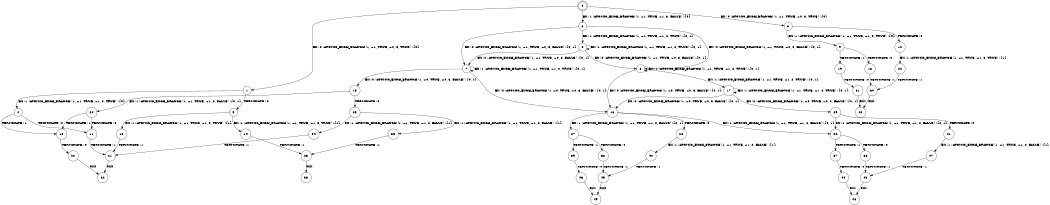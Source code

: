 digraph BCG {
size = "7, 10.5";
center = TRUE;
node [shape = circle];
0 [peripheries = 2];
0 -> 1 [label = "EX !0 !ATOMIC_EXCH_BRANCH (1, +1, TRUE, +0, 3, TRUE) !{0}"];
0 -> 2 [label = "EX !1 !ATOMIC_EXCH_BRANCH (1, +1, TRUE, +1, 3, FALSE) !{0}"];
0 -> 3 [label = "EX !0 !ATOMIC_EXCH_BRANCH (1, +1, TRUE, +0, 3, TRUE) !{0}"];
1 -> 4 [label = "EX !1 !ATOMIC_EXCH_BRANCH (1, +1, TRUE, +1, 3, TRUE) !{0}"];
1 -> 5 [label = "TERMINATE !0"];
2 -> 6 [label = "EX !1 !ATOMIC_EXCH_BRANCH (1, +1, TRUE, +1, 2, TRUE) !{0, 1}"];
2 -> 7 [label = "EX !0 !ATOMIC_EXCH_BRANCH (1, +1, TRUE, +0, 3, FALSE) !{0, 1}"];
2 -> 8 [label = "EX !0 !ATOMIC_EXCH_BRANCH (1, +1, TRUE, +0, 3, FALSE) !{0, 1}"];
3 -> 9 [label = "EX !1 !ATOMIC_EXCH_BRANCH (1, +1, TRUE, +1, 3, TRUE) !{0}"];
3 -> 10 [label = "TERMINATE !0"];
4 -> 11 [label = "TERMINATE !0"];
4 -> 12 [label = "TERMINATE !1"];
5 -> 13 [label = "EX !1 !ATOMIC_EXCH_BRANCH (1, +1, TRUE, +1, 3, TRUE) !{1}"];
5 -> 14 [label = "EX !1 !ATOMIC_EXCH_BRANCH (1, +1, TRUE, +1, 3, TRUE) !{1}"];
6 -> 6 [label = "EX !1 !ATOMIC_EXCH_BRANCH (1, +1, TRUE, +1, 2, TRUE) !{0, 1}"];
6 -> 7 [label = "EX !0 !ATOMIC_EXCH_BRANCH (1, +1, TRUE, +0, 3, FALSE) !{0, 1}"];
6 -> 8 [label = "EX !0 !ATOMIC_EXCH_BRANCH (1, +1, TRUE, +0, 3, FALSE) !{0, 1}"];
7 -> 15 [label = "EX !0 !ATOMIC_EXCH_BRANCH (1, +0, TRUE, +0, 3, FALSE) !{0, 1}"];
7 -> 7 [label = "EX !1 !ATOMIC_EXCH_BRANCH (1, +1, TRUE, +1, 2, TRUE) !{0, 1}"];
7 -> 16 [label = "EX !0 !ATOMIC_EXCH_BRANCH (1, +0, TRUE, +0, 3, FALSE) !{0, 1}"];
8 -> 17 [label = "EX !1 !ATOMIC_EXCH_BRANCH (1, +1, TRUE, +1, 2, TRUE) !{0, 1}"];
8 -> 16 [label = "EX !0 !ATOMIC_EXCH_BRANCH (1, +0, TRUE, +0, 3, FALSE) !{0, 1}"];
8 -> 8 [label = "EX !1 !ATOMIC_EXCH_BRANCH (1, +1, TRUE, +1, 2, TRUE) !{0, 1}"];
9 -> 18 [label = "TERMINATE !0"];
9 -> 19 [label = "TERMINATE !1"];
10 -> 20 [label = "EX !1 !ATOMIC_EXCH_BRANCH (1, +1, TRUE, +1, 3, TRUE) !{1}"];
11 -> 21 [label = "TERMINATE !1"];
12 -> 22 [label = "TERMINATE !0"];
13 -> 21 [label = "TERMINATE !1"];
14 -> 23 [label = "TERMINATE !1"];
15 -> 24 [label = "EX !1 !ATOMIC_EXCH_BRANCH (1, +1, TRUE, +1, 2, FALSE) !{0, 1}"];
15 -> 25 [label = "TERMINATE !0"];
16 -> 26 [label = "EX !1 !ATOMIC_EXCH_BRANCH (1, +1, TRUE, +1, 2, FALSE) !{0, 1}"];
16 -> 27 [label = "EX !1 !ATOMIC_EXCH_BRANCH (1, +1, TRUE, +1, 2, FALSE) !{0, 1}"];
16 -> 28 [label = "TERMINATE !0"];
17 -> 29 [label = "EX !0 !ATOMIC_EXCH_BRANCH (1, +0, TRUE, +0, 3, FALSE) !{0, 1}"];
17 -> 17 [label = "EX !1 !ATOMIC_EXCH_BRANCH (1, +1, TRUE, +1, 2, TRUE) !{0, 1}"];
17 -> 16 [label = "EX !0 !ATOMIC_EXCH_BRANCH (1, +0, TRUE, +0, 3, FALSE) !{0, 1}"];
18 -> 30 [label = "TERMINATE !1"];
19 -> 31 [label = "TERMINATE !0"];
20 -> 30 [label = "TERMINATE !1"];
21 -> 32 [label = "exit"];
22 -> 32 [label = "exit"];
23 -> 33 [label = "exit"];
24 -> 11 [label = "TERMINATE !0"];
24 -> 12 [label = "TERMINATE !1"];
25 -> 34 [label = "EX !1 !ATOMIC_EXCH_BRANCH (1, +1, TRUE, +1, 2, FALSE) !{1}"];
25 -> 35 [label = "EX !1 !ATOMIC_EXCH_BRANCH (1, +1, TRUE, +1, 2, FALSE) !{1}"];
26 -> 36 [label = "TERMINATE !0"];
26 -> 37 [label = "TERMINATE !1"];
27 -> 38 [label = "TERMINATE !0"];
27 -> 39 [label = "TERMINATE !1"];
28 -> 40 [label = "EX !1 !ATOMIC_EXCH_BRANCH (1, +1, TRUE, +1, 2, FALSE) !{1}"];
29 -> 26 [label = "EX !1 !ATOMIC_EXCH_BRANCH (1, +1, TRUE, +1, 2, FALSE) !{0, 1}"];
29 -> 41 [label = "TERMINATE !0"];
30 -> 42 [label = "exit"];
31 -> 42 [label = "exit"];
34 -> 21 [label = "TERMINATE !1"];
35 -> 23 [label = "TERMINATE !1"];
36 -> 43 [label = "TERMINATE !1"];
37 -> 44 [label = "TERMINATE !0"];
38 -> 45 [label = "TERMINATE !1"];
39 -> 46 [label = "TERMINATE !0"];
40 -> 45 [label = "TERMINATE !1"];
41 -> 47 [label = "EX !1 !ATOMIC_EXCH_BRANCH (1, +1, TRUE, +1, 2, FALSE) !{1}"];
43 -> 48 [label = "exit"];
44 -> 48 [label = "exit"];
45 -> 49 [label = "exit"];
46 -> 49 [label = "exit"];
47 -> 43 [label = "TERMINATE !1"];
}
